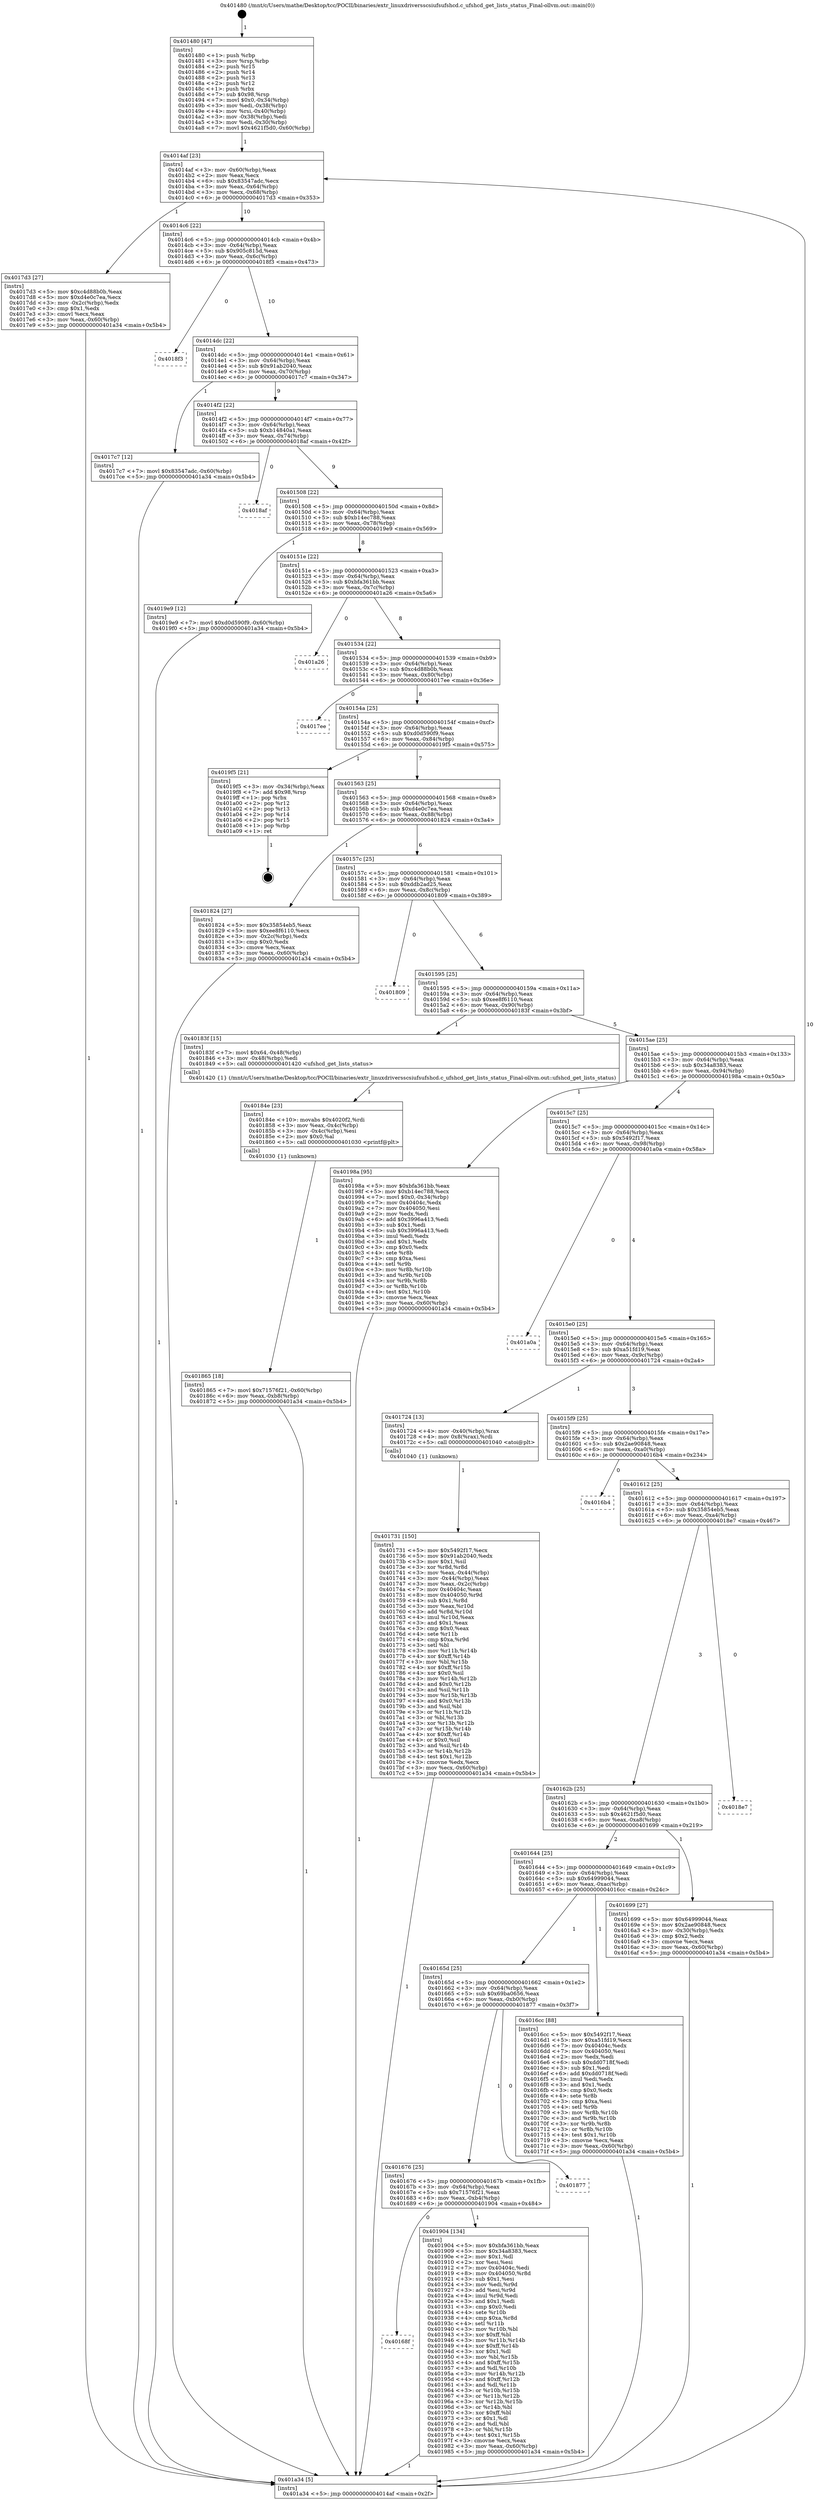 digraph "0x401480" {
  label = "0x401480 (/mnt/c/Users/mathe/Desktop/tcc/POCII/binaries/extr_linuxdriversscsiufsufshcd.c_ufshcd_get_lists_status_Final-ollvm.out::main(0))"
  labelloc = "t"
  node[shape=record]

  Entry [label="",width=0.3,height=0.3,shape=circle,fillcolor=black,style=filled]
  "0x4014af" [label="{
     0x4014af [23]\l
     | [instrs]\l
     &nbsp;&nbsp;0x4014af \<+3\>: mov -0x60(%rbp),%eax\l
     &nbsp;&nbsp;0x4014b2 \<+2\>: mov %eax,%ecx\l
     &nbsp;&nbsp;0x4014b4 \<+6\>: sub $0x83547adc,%ecx\l
     &nbsp;&nbsp;0x4014ba \<+3\>: mov %eax,-0x64(%rbp)\l
     &nbsp;&nbsp;0x4014bd \<+3\>: mov %ecx,-0x68(%rbp)\l
     &nbsp;&nbsp;0x4014c0 \<+6\>: je 00000000004017d3 \<main+0x353\>\l
  }"]
  "0x4017d3" [label="{
     0x4017d3 [27]\l
     | [instrs]\l
     &nbsp;&nbsp;0x4017d3 \<+5\>: mov $0xc4d88b0b,%eax\l
     &nbsp;&nbsp;0x4017d8 \<+5\>: mov $0xd4e0c7ea,%ecx\l
     &nbsp;&nbsp;0x4017dd \<+3\>: mov -0x2c(%rbp),%edx\l
     &nbsp;&nbsp;0x4017e0 \<+3\>: cmp $0x1,%edx\l
     &nbsp;&nbsp;0x4017e3 \<+3\>: cmovl %ecx,%eax\l
     &nbsp;&nbsp;0x4017e6 \<+3\>: mov %eax,-0x60(%rbp)\l
     &nbsp;&nbsp;0x4017e9 \<+5\>: jmp 0000000000401a34 \<main+0x5b4\>\l
  }"]
  "0x4014c6" [label="{
     0x4014c6 [22]\l
     | [instrs]\l
     &nbsp;&nbsp;0x4014c6 \<+5\>: jmp 00000000004014cb \<main+0x4b\>\l
     &nbsp;&nbsp;0x4014cb \<+3\>: mov -0x64(%rbp),%eax\l
     &nbsp;&nbsp;0x4014ce \<+5\>: sub $0x905c815d,%eax\l
     &nbsp;&nbsp;0x4014d3 \<+3\>: mov %eax,-0x6c(%rbp)\l
     &nbsp;&nbsp;0x4014d6 \<+6\>: je 00000000004018f3 \<main+0x473\>\l
  }"]
  Exit [label="",width=0.3,height=0.3,shape=circle,fillcolor=black,style=filled,peripheries=2]
  "0x4018f3" [label="{
     0x4018f3\l
  }", style=dashed]
  "0x4014dc" [label="{
     0x4014dc [22]\l
     | [instrs]\l
     &nbsp;&nbsp;0x4014dc \<+5\>: jmp 00000000004014e1 \<main+0x61\>\l
     &nbsp;&nbsp;0x4014e1 \<+3\>: mov -0x64(%rbp),%eax\l
     &nbsp;&nbsp;0x4014e4 \<+5\>: sub $0x91ab2040,%eax\l
     &nbsp;&nbsp;0x4014e9 \<+3\>: mov %eax,-0x70(%rbp)\l
     &nbsp;&nbsp;0x4014ec \<+6\>: je 00000000004017c7 \<main+0x347\>\l
  }"]
  "0x40168f" [label="{
     0x40168f\l
  }", style=dashed]
  "0x4017c7" [label="{
     0x4017c7 [12]\l
     | [instrs]\l
     &nbsp;&nbsp;0x4017c7 \<+7\>: movl $0x83547adc,-0x60(%rbp)\l
     &nbsp;&nbsp;0x4017ce \<+5\>: jmp 0000000000401a34 \<main+0x5b4\>\l
  }"]
  "0x4014f2" [label="{
     0x4014f2 [22]\l
     | [instrs]\l
     &nbsp;&nbsp;0x4014f2 \<+5\>: jmp 00000000004014f7 \<main+0x77\>\l
     &nbsp;&nbsp;0x4014f7 \<+3\>: mov -0x64(%rbp),%eax\l
     &nbsp;&nbsp;0x4014fa \<+5\>: sub $0xb14840a1,%eax\l
     &nbsp;&nbsp;0x4014ff \<+3\>: mov %eax,-0x74(%rbp)\l
     &nbsp;&nbsp;0x401502 \<+6\>: je 00000000004018af \<main+0x42f\>\l
  }"]
  "0x401904" [label="{
     0x401904 [134]\l
     | [instrs]\l
     &nbsp;&nbsp;0x401904 \<+5\>: mov $0xbfa361bb,%eax\l
     &nbsp;&nbsp;0x401909 \<+5\>: mov $0x34a8383,%ecx\l
     &nbsp;&nbsp;0x40190e \<+2\>: mov $0x1,%dl\l
     &nbsp;&nbsp;0x401910 \<+2\>: xor %esi,%esi\l
     &nbsp;&nbsp;0x401912 \<+7\>: mov 0x40404c,%edi\l
     &nbsp;&nbsp;0x401919 \<+8\>: mov 0x404050,%r8d\l
     &nbsp;&nbsp;0x401921 \<+3\>: sub $0x1,%esi\l
     &nbsp;&nbsp;0x401924 \<+3\>: mov %edi,%r9d\l
     &nbsp;&nbsp;0x401927 \<+3\>: add %esi,%r9d\l
     &nbsp;&nbsp;0x40192a \<+4\>: imul %r9d,%edi\l
     &nbsp;&nbsp;0x40192e \<+3\>: and $0x1,%edi\l
     &nbsp;&nbsp;0x401931 \<+3\>: cmp $0x0,%edi\l
     &nbsp;&nbsp;0x401934 \<+4\>: sete %r10b\l
     &nbsp;&nbsp;0x401938 \<+4\>: cmp $0xa,%r8d\l
     &nbsp;&nbsp;0x40193c \<+4\>: setl %r11b\l
     &nbsp;&nbsp;0x401940 \<+3\>: mov %r10b,%bl\l
     &nbsp;&nbsp;0x401943 \<+3\>: xor $0xff,%bl\l
     &nbsp;&nbsp;0x401946 \<+3\>: mov %r11b,%r14b\l
     &nbsp;&nbsp;0x401949 \<+4\>: xor $0xff,%r14b\l
     &nbsp;&nbsp;0x40194d \<+3\>: xor $0x1,%dl\l
     &nbsp;&nbsp;0x401950 \<+3\>: mov %bl,%r15b\l
     &nbsp;&nbsp;0x401953 \<+4\>: and $0xff,%r15b\l
     &nbsp;&nbsp;0x401957 \<+3\>: and %dl,%r10b\l
     &nbsp;&nbsp;0x40195a \<+3\>: mov %r14b,%r12b\l
     &nbsp;&nbsp;0x40195d \<+4\>: and $0xff,%r12b\l
     &nbsp;&nbsp;0x401961 \<+3\>: and %dl,%r11b\l
     &nbsp;&nbsp;0x401964 \<+3\>: or %r10b,%r15b\l
     &nbsp;&nbsp;0x401967 \<+3\>: or %r11b,%r12b\l
     &nbsp;&nbsp;0x40196a \<+3\>: xor %r12b,%r15b\l
     &nbsp;&nbsp;0x40196d \<+3\>: or %r14b,%bl\l
     &nbsp;&nbsp;0x401970 \<+3\>: xor $0xff,%bl\l
     &nbsp;&nbsp;0x401973 \<+3\>: or $0x1,%dl\l
     &nbsp;&nbsp;0x401976 \<+2\>: and %dl,%bl\l
     &nbsp;&nbsp;0x401978 \<+3\>: or %bl,%r15b\l
     &nbsp;&nbsp;0x40197b \<+4\>: test $0x1,%r15b\l
     &nbsp;&nbsp;0x40197f \<+3\>: cmovne %ecx,%eax\l
     &nbsp;&nbsp;0x401982 \<+3\>: mov %eax,-0x60(%rbp)\l
     &nbsp;&nbsp;0x401985 \<+5\>: jmp 0000000000401a34 \<main+0x5b4\>\l
  }"]
  "0x4018af" [label="{
     0x4018af\l
  }", style=dashed]
  "0x401508" [label="{
     0x401508 [22]\l
     | [instrs]\l
     &nbsp;&nbsp;0x401508 \<+5\>: jmp 000000000040150d \<main+0x8d\>\l
     &nbsp;&nbsp;0x40150d \<+3\>: mov -0x64(%rbp),%eax\l
     &nbsp;&nbsp;0x401510 \<+5\>: sub $0xb14ec788,%eax\l
     &nbsp;&nbsp;0x401515 \<+3\>: mov %eax,-0x78(%rbp)\l
     &nbsp;&nbsp;0x401518 \<+6\>: je 00000000004019e9 \<main+0x569\>\l
  }"]
  "0x401676" [label="{
     0x401676 [25]\l
     | [instrs]\l
     &nbsp;&nbsp;0x401676 \<+5\>: jmp 000000000040167b \<main+0x1fb\>\l
     &nbsp;&nbsp;0x40167b \<+3\>: mov -0x64(%rbp),%eax\l
     &nbsp;&nbsp;0x40167e \<+5\>: sub $0x71576f21,%eax\l
     &nbsp;&nbsp;0x401683 \<+6\>: mov %eax,-0xb4(%rbp)\l
     &nbsp;&nbsp;0x401689 \<+6\>: je 0000000000401904 \<main+0x484\>\l
  }"]
  "0x4019e9" [label="{
     0x4019e9 [12]\l
     | [instrs]\l
     &nbsp;&nbsp;0x4019e9 \<+7\>: movl $0xd0d590f9,-0x60(%rbp)\l
     &nbsp;&nbsp;0x4019f0 \<+5\>: jmp 0000000000401a34 \<main+0x5b4\>\l
  }"]
  "0x40151e" [label="{
     0x40151e [22]\l
     | [instrs]\l
     &nbsp;&nbsp;0x40151e \<+5\>: jmp 0000000000401523 \<main+0xa3\>\l
     &nbsp;&nbsp;0x401523 \<+3\>: mov -0x64(%rbp),%eax\l
     &nbsp;&nbsp;0x401526 \<+5\>: sub $0xbfa361bb,%eax\l
     &nbsp;&nbsp;0x40152b \<+3\>: mov %eax,-0x7c(%rbp)\l
     &nbsp;&nbsp;0x40152e \<+6\>: je 0000000000401a26 \<main+0x5a6\>\l
  }"]
  "0x401877" [label="{
     0x401877\l
  }", style=dashed]
  "0x401a26" [label="{
     0x401a26\l
  }", style=dashed]
  "0x401534" [label="{
     0x401534 [22]\l
     | [instrs]\l
     &nbsp;&nbsp;0x401534 \<+5\>: jmp 0000000000401539 \<main+0xb9\>\l
     &nbsp;&nbsp;0x401539 \<+3\>: mov -0x64(%rbp),%eax\l
     &nbsp;&nbsp;0x40153c \<+5\>: sub $0xc4d88b0b,%eax\l
     &nbsp;&nbsp;0x401541 \<+3\>: mov %eax,-0x80(%rbp)\l
     &nbsp;&nbsp;0x401544 \<+6\>: je 00000000004017ee \<main+0x36e\>\l
  }"]
  "0x401865" [label="{
     0x401865 [18]\l
     | [instrs]\l
     &nbsp;&nbsp;0x401865 \<+7\>: movl $0x71576f21,-0x60(%rbp)\l
     &nbsp;&nbsp;0x40186c \<+6\>: mov %eax,-0xb8(%rbp)\l
     &nbsp;&nbsp;0x401872 \<+5\>: jmp 0000000000401a34 \<main+0x5b4\>\l
  }"]
  "0x4017ee" [label="{
     0x4017ee\l
  }", style=dashed]
  "0x40154a" [label="{
     0x40154a [25]\l
     | [instrs]\l
     &nbsp;&nbsp;0x40154a \<+5\>: jmp 000000000040154f \<main+0xcf\>\l
     &nbsp;&nbsp;0x40154f \<+3\>: mov -0x64(%rbp),%eax\l
     &nbsp;&nbsp;0x401552 \<+5\>: sub $0xd0d590f9,%eax\l
     &nbsp;&nbsp;0x401557 \<+6\>: mov %eax,-0x84(%rbp)\l
     &nbsp;&nbsp;0x40155d \<+6\>: je 00000000004019f5 \<main+0x575\>\l
  }"]
  "0x40184e" [label="{
     0x40184e [23]\l
     | [instrs]\l
     &nbsp;&nbsp;0x40184e \<+10\>: movabs $0x4020f2,%rdi\l
     &nbsp;&nbsp;0x401858 \<+3\>: mov %eax,-0x4c(%rbp)\l
     &nbsp;&nbsp;0x40185b \<+3\>: mov -0x4c(%rbp),%esi\l
     &nbsp;&nbsp;0x40185e \<+2\>: mov $0x0,%al\l
     &nbsp;&nbsp;0x401860 \<+5\>: call 0000000000401030 \<printf@plt\>\l
     | [calls]\l
     &nbsp;&nbsp;0x401030 \{1\} (unknown)\l
  }"]
  "0x4019f5" [label="{
     0x4019f5 [21]\l
     | [instrs]\l
     &nbsp;&nbsp;0x4019f5 \<+3\>: mov -0x34(%rbp),%eax\l
     &nbsp;&nbsp;0x4019f8 \<+7\>: add $0x98,%rsp\l
     &nbsp;&nbsp;0x4019ff \<+1\>: pop %rbx\l
     &nbsp;&nbsp;0x401a00 \<+2\>: pop %r12\l
     &nbsp;&nbsp;0x401a02 \<+2\>: pop %r13\l
     &nbsp;&nbsp;0x401a04 \<+2\>: pop %r14\l
     &nbsp;&nbsp;0x401a06 \<+2\>: pop %r15\l
     &nbsp;&nbsp;0x401a08 \<+1\>: pop %rbp\l
     &nbsp;&nbsp;0x401a09 \<+1\>: ret\l
  }"]
  "0x401563" [label="{
     0x401563 [25]\l
     | [instrs]\l
     &nbsp;&nbsp;0x401563 \<+5\>: jmp 0000000000401568 \<main+0xe8\>\l
     &nbsp;&nbsp;0x401568 \<+3\>: mov -0x64(%rbp),%eax\l
     &nbsp;&nbsp;0x40156b \<+5\>: sub $0xd4e0c7ea,%eax\l
     &nbsp;&nbsp;0x401570 \<+6\>: mov %eax,-0x88(%rbp)\l
     &nbsp;&nbsp;0x401576 \<+6\>: je 0000000000401824 \<main+0x3a4\>\l
  }"]
  "0x401731" [label="{
     0x401731 [150]\l
     | [instrs]\l
     &nbsp;&nbsp;0x401731 \<+5\>: mov $0x5492f17,%ecx\l
     &nbsp;&nbsp;0x401736 \<+5\>: mov $0x91ab2040,%edx\l
     &nbsp;&nbsp;0x40173b \<+3\>: mov $0x1,%sil\l
     &nbsp;&nbsp;0x40173e \<+3\>: xor %r8d,%r8d\l
     &nbsp;&nbsp;0x401741 \<+3\>: mov %eax,-0x44(%rbp)\l
     &nbsp;&nbsp;0x401744 \<+3\>: mov -0x44(%rbp),%eax\l
     &nbsp;&nbsp;0x401747 \<+3\>: mov %eax,-0x2c(%rbp)\l
     &nbsp;&nbsp;0x40174a \<+7\>: mov 0x40404c,%eax\l
     &nbsp;&nbsp;0x401751 \<+8\>: mov 0x404050,%r9d\l
     &nbsp;&nbsp;0x401759 \<+4\>: sub $0x1,%r8d\l
     &nbsp;&nbsp;0x40175d \<+3\>: mov %eax,%r10d\l
     &nbsp;&nbsp;0x401760 \<+3\>: add %r8d,%r10d\l
     &nbsp;&nbsp;0x401763 \<+4\>: imul %r10d,%eax\l
     &nbsp;&nbsp;0x401767 \<+3\>: and $0x1,%eax\l
     &nbsp;&nbsp;0x40176a \<+3\>: cmp $0x0,%eax\l
     &nbsp;&nbsp;0x40176d \<+4\>: sete %r11b\l
     &nbsp;&nbsp;0x401771 \<+4\>: cmp $0xa,%r9d\l
     &nbsp;&nbsp;0x401775 \<+3\>: setl %bl\l
     &nbsp;&nbsp;0x401778 \<+3\>: mov %r11b,%r14b\l
     &nbsp;&nbsp;0x40177b \<+4\>: xor $0xff,%r14b\l
     &nbsp;&nbsp;0x40177f \<+3\>: mov %bl,%r15b\l
     &nbsp;&nbsp;0x401782 \<+4\>: xor $0xff,%r15b\l
     &nbsp;&nbsp;0x401786 \<+4\>: xor $0x0,%sil\l
     &nbsp;&nbsp;0x40178a \<+3\>: mov %r14b,%r12b\l
     &nbsp;&nbsp;0x40178d \<+4\>: and $0x0,%r12b\l
     &nbsp;&nbsp;0x401791 \<+3\>: and %sil,%r11b\l
     &nbsp;&nbsp;0x401794 \<+3\>: mov %r15b,%r13b\l
     &nbsp;&nbsp;0x401797 \<+4\>: and $0x0,%r13b\l
     &nbsp;&nbsp;0x40179b \<+3\>: and %sil,%bl\l
     &nbsp;&nbsp;0x40179e \<+3\>: or %r11b,%r12b\l
     &nbsp;&nbsp;0x4017a1 \<+3\>: or %bl,%r13b\l
     &nbsp;&nbsp;0x4017a4 \<+3\>: xor %r13b,%r12b\l
     &nbsp;&nbsp;0x4017a7 \<+3\>: or %r15b,%r14b\l
     &nbsp;&nbsp;0x4017aa \<+4\>: xor $0xff,%r14b\l
     &nbsp;&nbsp;0x4017ae \<+4\>: or $0x0,%sil\l
     &nbsp;&nbsp;0x4017b2 \<+3\>: and %sil,%r14b\l
     &nbsp;&nbsp;0x4017b5 \<+3\>: or %r14b,%r12b\l
     &nbsp;&nbsp;0x4017b8 \<+4\>: test $0x1,%r12b\l
     &nbsp;&nbsp;0x4017bc \<+3\>: cmovne %edx,%ecx\l
     &nbsp;&nbsp;0x4017bf \<+3\>: mov %ecx,-0x60(%rbp)\l
     &nbsp;&nbsp;0x4017c2 \<+5\>: jmp 0000000000401a34 \<main+0x5b4\>\l
  }"]
  "0x401824" [label="{
     0x401824 [27]\l
     | [instrs]\l
     &nbsp;&nbsp;0x401824 \<+5\>: mov $0x35854eb5,%eax\l
     &nbsp;&nbsp;0x401829 \<+5\>: mov $0xee8f6110,%ecx\l
     &nbsp;&nbsp;0x40182e \<+3\>: mov -0x2c(%rbp),%edx\l
     &nbsp;&nbsp;0x401831 \<+3\>: cmp $0x0,%edx\l
     &nbsp;&nbsp;0x401834 \<+3\>: cmove %ecx,%eax\l
     &nbsp;&nbsp;0x401837 \<+3\>: mov %eax,-0x60(%rbp)\l
     &nbsp;&nbsp;0x40183a \<+5\>: jmp 0000000000401a34 \<main+0x5b4\>\l
  }"]
  "0x40157c" [label="{
     0x40157c [25]\l
     | [instrs]\l
     &nbsp;&nbsp;0x40157c \<+5\>: jmp 0000000000401581 \<main+0x101\>\l
     &nbsp;&nbsp;0x401581 \<+3\>: mov -0x64(%rbp),%eax\l
     &nbsp;&nbsp;0x401584 \<+5\>: sub $0xddb2ad25,%eax\l
     &nbsp;&nbsp;0x401589 \<+6\>: mov %eax,-0x8c(%rbp)\l
     &nbsp;&nbsp;0x40158f \<+6\>: je 0000000000401809 \<main+0x389\>\l
  }"]
  "0x40165d" [label="{
     0x40165d [25]\l
     | [instrs]\l
     &nbsp;&nbsp;0x40165d \<+5\>: jmp 0000000000401662 \<main+0x1e2\>\l
     &nbsp;&nbsp;0x401662 \<+3\>: mov -0x64(%rbp),%eax\l
     &nbsp;&nbsp;0x401665 \<+5\>: sub $0x69ba0656,%eax\l
     &nbsp;&nbsp;0x40166a \<+6\>: mov %eax,-0xb0(%rbp)\l
     &nbsp;&nbsp;0x401670 \<+6\>: je 0000000000401877 \<main+0x3f7\>\l
  }"]
  "0x401809" [label="{
     0x401809\l
  }", style=dashed]
  "0x401595" [label="{
     0x401595 [25]\l
     | [instrs]\l
     &nbsp;&nbsp;0x401595 \<+5\>: jmp 000000000040159a \<main+0x11a\>\l
     &nbsp;&nbsp;0x40159a \<+3\>: mov -0x64(%rbp),%eax\l
     &nbsp;&nbsp;0x40159d \<+5\>: sub $0xee8f6110,%eax\l
     &nbsp;&nbsp;0x4015a2 \<+6\>: mov %eax,-0x90(%rbp)\l
     &nbsp;&nbsp;0x4015a8 \<+6\>: je 000000000040183f \<main+0x3bf\>\l
  }"]
  "0x4016cc" [label="{
     0x4016cc [88]\l
     | [instrs]\l
     &nbsp;&nbsp;0x4016cc \<+5\>: mov $0x5492f17,%eax\l
     &nbsp;&nbsp;0x4016d1 \<+5\>: mov $0xa51fd19,%ecx\l
     &nbsp;&nbsp;0x4016d6 \<+7\>: mov 0x40404c,%edx\l
     &nbsp;&nbsp;0x4016dd \<+7\>: mov 0x404050,%esi\l
     &nbsp;&nbsp;0x4016e4 \<+2\>: mov %edx,%edi\l
     &nbsp;&nbsp;0x4016e6 \<+6\>: sub $0xdd0718f,%edi\l
     &nbsp;&nbsp;0x4016ec \<+3\>: sub $0x1,%edi\l
     &nbsp;&nbsp;0x4016ef \<+6\>: add $0xdd0718f,%edi\l
     &nbsp;&nbsp;0x4016f5 \<+3\>: imul %edi,%edx\l
     &nbsp;&nbsp;0x4016f8 \<+3\>: and $0x1,%edx\l
     &nbsp;&nbsp;0x4016fb \<+3\>: cmp $0x0,%edx\l
     &nbsp;&nbsp;0x4016fe \<+4\>: sete %r8b\l
     &nbsp;&nbsp;0x401702 \<+3\>: cmp $0xa,%esi\l
     &nbsp;&nbsp;0x401705 \<+4\>: setl %r9b\l
     &nbsp;&nbsp;0x401709 \<+3\>: mov %r8b,%r10b\l
     &nbsp;&nbsp;0x40170c \<+3\>: and %r9b,%r10b\l
     &nbsp;&nbsp;0x40170f \<+3\>: xor %r9b,%r8b\l
     &nbsp;&nbsp;0x401712 \<+3\>: or %r8b,%r10b\l
     &nbsp;&nbsp;0x401715 \<+4\>: test $0x1,%r10b\l
     &nbsp;&nbsp;0x401719 \<+3\>: cmovne %ecx,%eax\l
     &nbsp;&nbsp;0x40171c \<+3\>: mov %eax,-0x60(%rbp)\l
     &nbsp;&nbsp;0x40171f \<+5\>: jmp 0000000000401a34 \<main+0x5b4\>\l
  }"]
  "0x40183f" [label="{
     0x40183f [15]\l
     | [instrs]\l
     &nbsp;&nbsp;0x40183f \<+7\>: movl $0x64,-0x48(%rbp)\l
     &nbsp;&nbsp;0x401846 \<+3\>: mov -0x48(%rbp),%edi\l
     &nbsp;&nbsp;0x401849 \<+5\>: call 0000000000401420 \<ufshcd_get_lists_status\>\l
     | [calls]\l
     &nbsp;&nbsp;0x401420 \{1\} (/mnt/c/Users/mathe/Desktop/tcc/POCII/binaries/extr_linuxdriversscsiufsufshcd.c_ufshcd_get_lists_status_Final-ollvm.out::ufshcd_get_lists_status)\l
  }"]
  "0x4015ae" [label="{
     0x4015ae [25]\l
     | [instrs]\l
     &nbsp;&nbsp;0x4015ae \<+5\>: jmp 00000000004015b3 \<main+0x133\>\l
     &nbsp;&nbsp;0x4015b3 \<+3\>: mov -0x64(%rbp),%eax\l
     &nbsp;&nbsp;0x4015b6 \<+5\>: sub $0x34a8383,%eax\l
     &nbsp;&nbsp;0x4015bb \<+6\>: mov %eax,-0x94(%rbp)\l
     &nbsp;&nbsp;0x4015c1 \<+6\>: je 000000000040198a \<main+0x50a\>\l
  }"]
  "0x401480" [label="{
     0x401480 [47]\l
     | [instrs]\l
     &nbsp;&nbsp;0x401480 \<+1\>: push %rbp\l
     &nbsp;&nbsp;0x401481 \<+3\>: mov %rsp,%rbp\l
     &nbsp;&nbsp;0x401484 \<+2\>: push %r15\l
     &nbsp;&nbsp;0x401486 \<+2\>: push %r14\l
     &nbsp;&nbsp;0x401488 \<+2\>: push %r13\l
     &nbsp;&nbsp;0x40148a \<+2\>: push %r12\l
     &nbsp;&nbsp;0x40148c \<+1\>: push %rbx\l
     &nbsp;&nbsp;0x40148d \<+7\>: sub $0x98,%rsp\l
     &nbsp;&nbsp;0x401494 \<+7\>: movl $0x0,-0x34(%rbp)\l
     &nbsp;&nbsp;0x40149b \<+3\>: mov %edi,-0x38(%rbp)\l
     &nbsp;&nbsp;0x40149e \<+4\>: mov %rsi,-0x40(%rbp)\l
     &nbsp;&nbsp;0x4014a2 \<+3\>: mov -0x38(%rbp),%edi\l
     &nbsp;&nbsp;0x4014a5 \<+3\>: mov %edi,-0x30(%rbp)\l
     &nbsp;&nbsp;0x4014a8 \<+7\>: movl $0x4621f5d0,-0x60(%rbp)\l
  }"]
  "0x40198a" [label="{
     0x40198a [95]\l
     | [instrs]\l
     &nbsp;&nbsp;0x40198a \<+5\>: mov $0xbfa361bb,%eax\l
     &nbsp;&nbsp;0x40198f \<+5\>: mov $0xb14ec788,%ecx\l
     &nbsp;&nbsp;0x401994 \<+7\>: movl $0x0,-0x34(%rbp)\l
     &nbsp;&nbsp;0x40199b \<+7\>: mov 0x40404c,%edx\l
     &nbsp;&nbsp;0x4019a2 \<+7\>: mov 0x404050,%esi\l
     &nbsp;&nbsp;0x4019a9 \<+2\>: mov %edx,%edi\l
     &nbsp;&nbsp;0x4019ab \<+6\>: add $0x3996a413,%edi\l
     &nbsp;&nbsp;0x4019b1 \<+3\>: sub $0x1,%edi\l
     &nbsp;&nbsp;0x4019b4 \<+6\>: sub $0x3996a413,%edi\l
     &nbsp;&nbsp;0x4019ba \<+3\>: imul %edi,%edx\l
     &nbsp;&nbsp;0x4019bd \<+3\>: and $0x1,%edx\l
     &nbsp;&nbsp;0x4019c0 \<+3\>: cmp $0x0,%edx\l
     &nbsp;&nbsp;0x4019c3 \<+4\>: sete %r8b\l
     &nbsp;&nbsp;0x4019c7 \<+3\>: cmp $0xa,%esi\l
     &nbsp;&nbsp;0x4019ca \<+4\>: setl %r9b\l
     &nbsp;&nbsp;0x4019ce \<+3\>: mov %r8b,%r10b\l
     &nbsp;&nbsp;0x4019d1 \<+3\>: and %r9b,%r10b\l
     &nbsp;&nbsp;0x4019d4 \<+3\>: xor %r9b,%r8b\l
     &nbsp;&nbsp;0x4019d7 \<+3\>: or %r8b,%r10b\l
     &nbsp;&nbsp;0x4019da \<+4\>: test $0x1,%r10b\l
     &nbsp;&nbsp;0x4019de \<+3\>: cmovne %ecx,%eax\l
     &nbsp;&nbsp;0x4019e1 \<+3\>: mov %eax,-0x60(%rbp)\l
     &nbsp;&nbsp;0x4019e4 \<+5\>: jmp 0000000000401a34 \<main+0x5b4\>\l
  }"]
  "0x4015c7" [label="{
     0x4015c7 [25]\l
     | [instrs]\l
     &nbsp;&nbsp;0x4015c7 \<+5\>: jmp 00000000004015cc \<main+0x14c\>\l
     &nbsp;&nbsp;0x4015cc \<+3\>: mov -0x64(%rbp),%eax\l
     &nbsp;&nbsp;0x4015cf \<+5\>: sub $0x5492f17,%eax\l
     &nbsp;&nbsp;0x4015d4 \<+6\>: mov %eax,-0x98(%rbp)\l
     &nbsp;&nbsp;0x4015da \<+6\>: je 0000000000401a0a \<main+0x58a\>\l
  }"]
  "0x401a34" [label="{
     0x401a34 [5]\l
     | [instrs]\l
     &nbsp;&nbsp;0x401a34 \<+5\>: jmp 00000000004014af \<main+0x2f\>\l
  }"]
  "0x401a0a" [label="{
     0x401a0a\l
  }", style=dashed]
  "0x4015e0" [label="{
     0x4015e0 [25]\l
     | [instrs]\l
     &nbsp;&nbsp;0x4015e0 \<+5\>: jmp 00000000004015e5 \<main+0x165\>\l
     &nbsp;&nbsp;0x4015e5 \<+3\>: mov -0x64(%rbp),%eax\l
     &nbsp;&nbsp;0x4015e8 \<+5\>: sub $0xa51fd19,%eax\l
     &nbsp;&nbsp;0x4015ed \<+6\>: mov %eax,-0x9c(%rbp)\l
     &nbsp;&nbsp;0x4015f3 \<+6\>: je 0000000000401724 \<main+0x2a4\>\l
  }"]
  "0x401644" [label="{
     0x401644 [25]\l
     | [instrs]\l
     &nbsp;&nbsp;0x401644 \<+5\>: jmp 0000000000401649 \<main+0x1c9\>\l
     &nbsp;&nbsp;0x401649 \<+3\>: mov -0x64(%rbp),%eax\l
     &nbsp;&nbsp;0x40164c \<+5\>: sub $0x64999044,%eax\l
     &nbsp;&nbsp;0x401651 \<+6\>: mov %eax,-0xac(%rbp)\l
     &nbsp;&nbsp;0x401657 \<+6\>: je 00000000004016cc \<main+0x24c\>\l
  }"]
  "0x401724" [label="{
     0x401724 [13]\l
     | [instrs]\l
     &nbsp;&nbsp;0x401724 \<+4\>: mov -0x40(%rbp),%rax\l
     &nbsp;&nbsp;0x401728 \<+4\>: mov 0x8(%rax),%rdi\l
     &nbsp;&nbsp;0x40172c \<+5\>: call 0000000000401040 \<atoi@plt\>\l
     | [calls]\l
     &nbsp;&nbsp;0x401040 \{1\} (unknown)\l
  }"]
  "0x4015f9" [label="{
     0x4015f9 [25]\l
     | [instrs]\l
     &nbsp;&nbsp;0x4015f9 \<+5\>: jmp 00000000004015fe \<main+0x17e\>\l
     &nbsp;&nbsp;0x4015fe \<+3\>: mov -0x64(%rbp),%eax\l
     &nbsp;&nbsp;0x401601 \<+5\>: sub $0x2ae90848,%eax\l
     &nbsp;&nbsp;0x401606 \<+6\>: mov %eax,-0xa0(%rbp)\l
     &nbsp;&nbsp;0x40160c \<+6\>: je 00000000004016b4 \<main+0x234\>\l
  }"]
  "0x401699" [label="{
     0x401699 [27]\l
     | [instrs]\l
     &nbsp;&nbsp;0x401699 \<+5\>: mov $0x64999044,%eax\l
     &nbsp;&nbsp;0x40169e \<+5\>: mov $0x2ae90848,%ecx\l
     &nbsp;&nbsp;0x4016a3 \<+3\>: mov -0x30(%rbp),%edx\l
     &nbsp;&nbsp;0x4016a6 \<+3\>: cmp $0x2,%edx\l
     &nbsp;&nbsp;0x4016a9 \<+3\>: cmovne %ecx,%eax\l
     &nbsp;&nbsp;0x4016ac \<+3\>: mov %eax,-0x60(%rbp)\l
     &nbsp;&nbsp;0x4016af \<+5\>: jmp 0000000000401a34 \<main+0x5b4\>\l
  }"]
  "0x4016b4" [label="{
     0x4016b4\l
  }", style=dashed]
  "0x401612" [label="{
     0x401612 [25]\l
     | [instrs]\l
     &nbsp;&nbsp;0x401612 \<+5\>: jmp 0000000000401617 \<main+0x197\>\l
     &nbsp;&nbsp;0x401617 \<+3\>: mov -0x64(%rbp),%eax\l
     &nbsp;&nbsp;0x40161a \<+5\>: sub $0x35854eb5,%eax\l
     &nbsp;&nbsp;0x40161f \<+6\>: mov %eax,-0xa4(%rbp)\l
     &nbsp;&nbsp;0x401625 \<+6\>: je 00000000004018e7 \<main+0x467\>\l
  }"]
  "0x40162b" [label="{
     0x40162b [25]\l
     | [instrs]\l
     &nbsp;&nbsp;0x40162b \<+5\>: jmp 0000000000401630 \<main+0x1b0\>\l
     &nbsp;&nbsp;0x401630 \<+3\>: mov -0x64(%rbp),%eax\l
     &nbsp;&nbsp;0x401633 \<+5\>: sub $0x4621f5d0,%eax\l
     &nbsp;&nbsp;0x401638 \<+6\>: mov %eax,-0xa8(%rbp)\l
     &nbsp;&nbsp;0x40163e \<+6\>: je 0000000000401699 \<main+0x219\>\l
  }"]
  "0x4018e7" [label="{
     0x4018e7\l
  }", style=dashed]
  Entry -> "0x401480" [label=" 1"]
  "0x4014af" -> "0x4017d3" [label=" 1"]
  "0x4014af" -> "0x4014c6" [label=" 10"]
  "0x4019f5" -> Exit [label=" 1"]
  "0x4014c6" -> "0x4018f3" [label=" 0"]
  "0x4014c6" -> "0x4014dc" [label=" 10"]
  "0x4019e9" -> "0x401a34" [label=" 1"]
  "0x4014dc" -> "0x4017c7" [label=" 1"]
  "0x4014dc" -> "0x4014f2" [label=" 9"]
  "0x40198a" -> "0x401a34" [label=" 1"]
  "0x4014f2" -> "0x4018af" [label=" 0"]
  "0x4014f2" -> "0x401508" [label=" 9"]
  "0x401904" -> "0x401a34" [label=" 1"]
  "0x401508" -> "0x4019e9" [label=" 1"]
  "0x401508" -> "0x40151e" [label=" 8"]
  "0x401676" -> "0x401904" [label=" 1"]
  "0x40151e" -> "0x401a26" [label=" 0"]
  "0x40151e" -> "0x401534" [label=" 8"]
  "0x401676" -> "0x40168f" [label=" 0"]
  "0x401534" -> "0x4017ee" [label=" 0"]
  "0x401534" -> "0x40154a" [label=" 8"]
  "0x40165d" -> "0x401877" [label=" 0"]
  "0x40154a" -> "0x4019f5" [label=" 1"]
  "0x40154a" -> "0x401563" [label=" 7"]
  "0x40165d" -> "0x401676" [label=" 1"]
  "0x401563" -> "0x401824" [label=" 1"]
  "0x401563" -> "0x40157c" [label=" 6"]
  "0x401865" -> "0x401a34" [label=" 1"]
  "0x40157c" -> "0x401809" [label=" 0"]
  "0x40157c" -> "0x401595" [label=" 6"]
  "0x40184e" -> "0x401865" [label=" 1"]
  "0x401595" -> "0x40183f" [label=" 1"]
  "0x401595" -> "0x4015ae" [label=" 5"]
  "0x40183f" -> "0x40184e" [label=" 1"]
  "0x4015ae" -> "0x40198a" [label=" 1"]
  "0x4015ae" -> "0x4015c7" [label=" 4"]
  "0x4017d3" -> "0x401a34" [label=" 1"]
  "0x4015c7" -> "0x401a0a" [label=" 0"]
  "0x4015c7" -> "0x4015e0" [label=" 4"]
  "0x4017c7" -> "0x401a34" [label=" 1"]
  "0x4015e0" -> "0x401724" [label=" 1"]
  "0x4015e0" -> "0x4015f9" [label=" 3"]
  "0x401731" -> "0x401a34" [label=" 1"]
  "0x4015f9" -> "0x4016b4" [label=" 0"]
  "0x4015f9" -> "0x401612" [label=" 3"]
  "0x401724" -> "0x401731" [label=" 1"]
  "0x401612" -> "0x4018e7" [label=" 0"]
  "0x401612" -> "0x40162b" [label=" 3"]
  "0x4016cc" -> "0x401a34" [label=" 1"]
  "0x40162b" -> "0x401699" [label=" 1"]
  "0x40162b" -> "0x401644" [label=" 2"]
  "0x401699" -> "0x401a34" [label=" 1"]
  "0x401480" -> "0x4014af" [label=" 1"]
  "0x401a34" -> "0x4014af" [label=" 10"]
  "0x401824" -> "0x401a34" [label=" 1"]
  "0x401644" -> "0x4016cc" [label=" 1"]
  "0x401644" -> "0x40165d" [label=" 1"]
}
